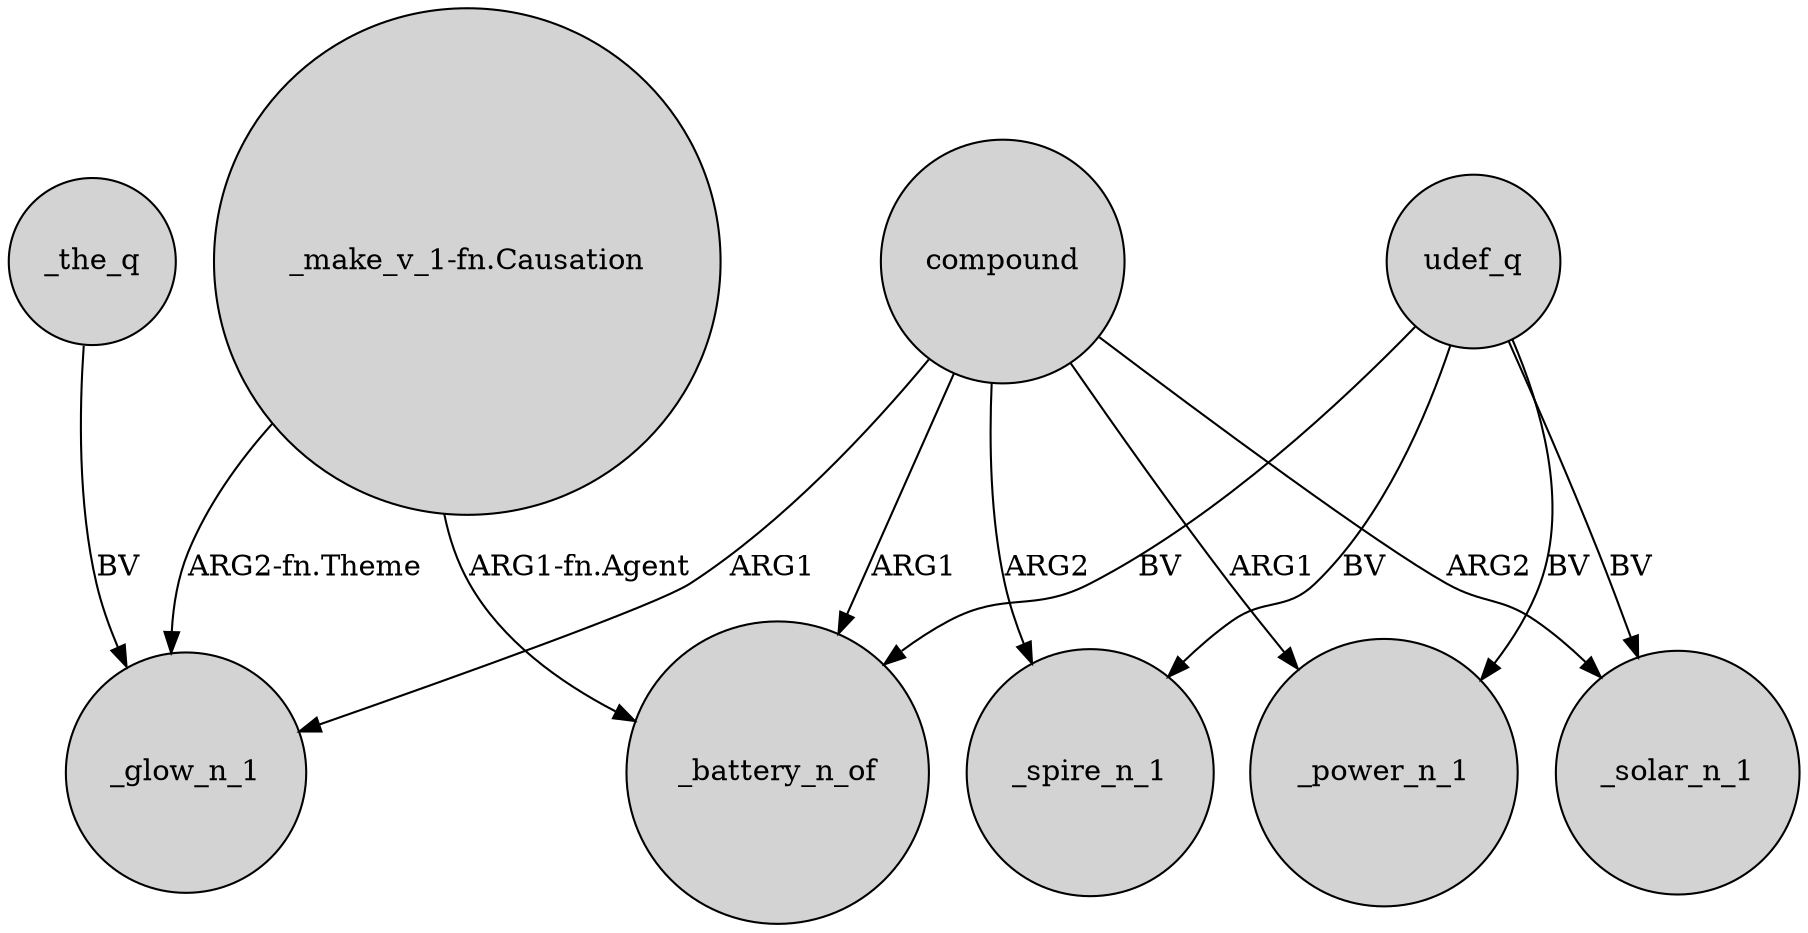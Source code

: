 digraph {
	node [shape=circle style=filled]
	_the_q -> _glow_n_1 [label=BV]
	"_make_v_1-fn.Causation" -> _battery_n_of [label="ARG1-fn.Agent"]
	udef_q -> _battery_n_of [label=BV]
	"_make_v_1-fn.Causation" -> _glow_n_1 [label="ARG2-fn.Theme"]
	compound -> _glow_n_1 [label=ARG1]
	compound -> _spire_n_1 [label=ARG2]
	udef_q -> _solar_n_1 [label=BV]
	compound -> _solar_n_1 [label=ARG2]
	compound -> _battery_n_of [label=ARG1]
	udef_q -> _power_n_1 [label=BV]
	compound -> _power_n_1 [label=ARG1]
	udef_q -> _spire_n_1 [label=BV]
}
